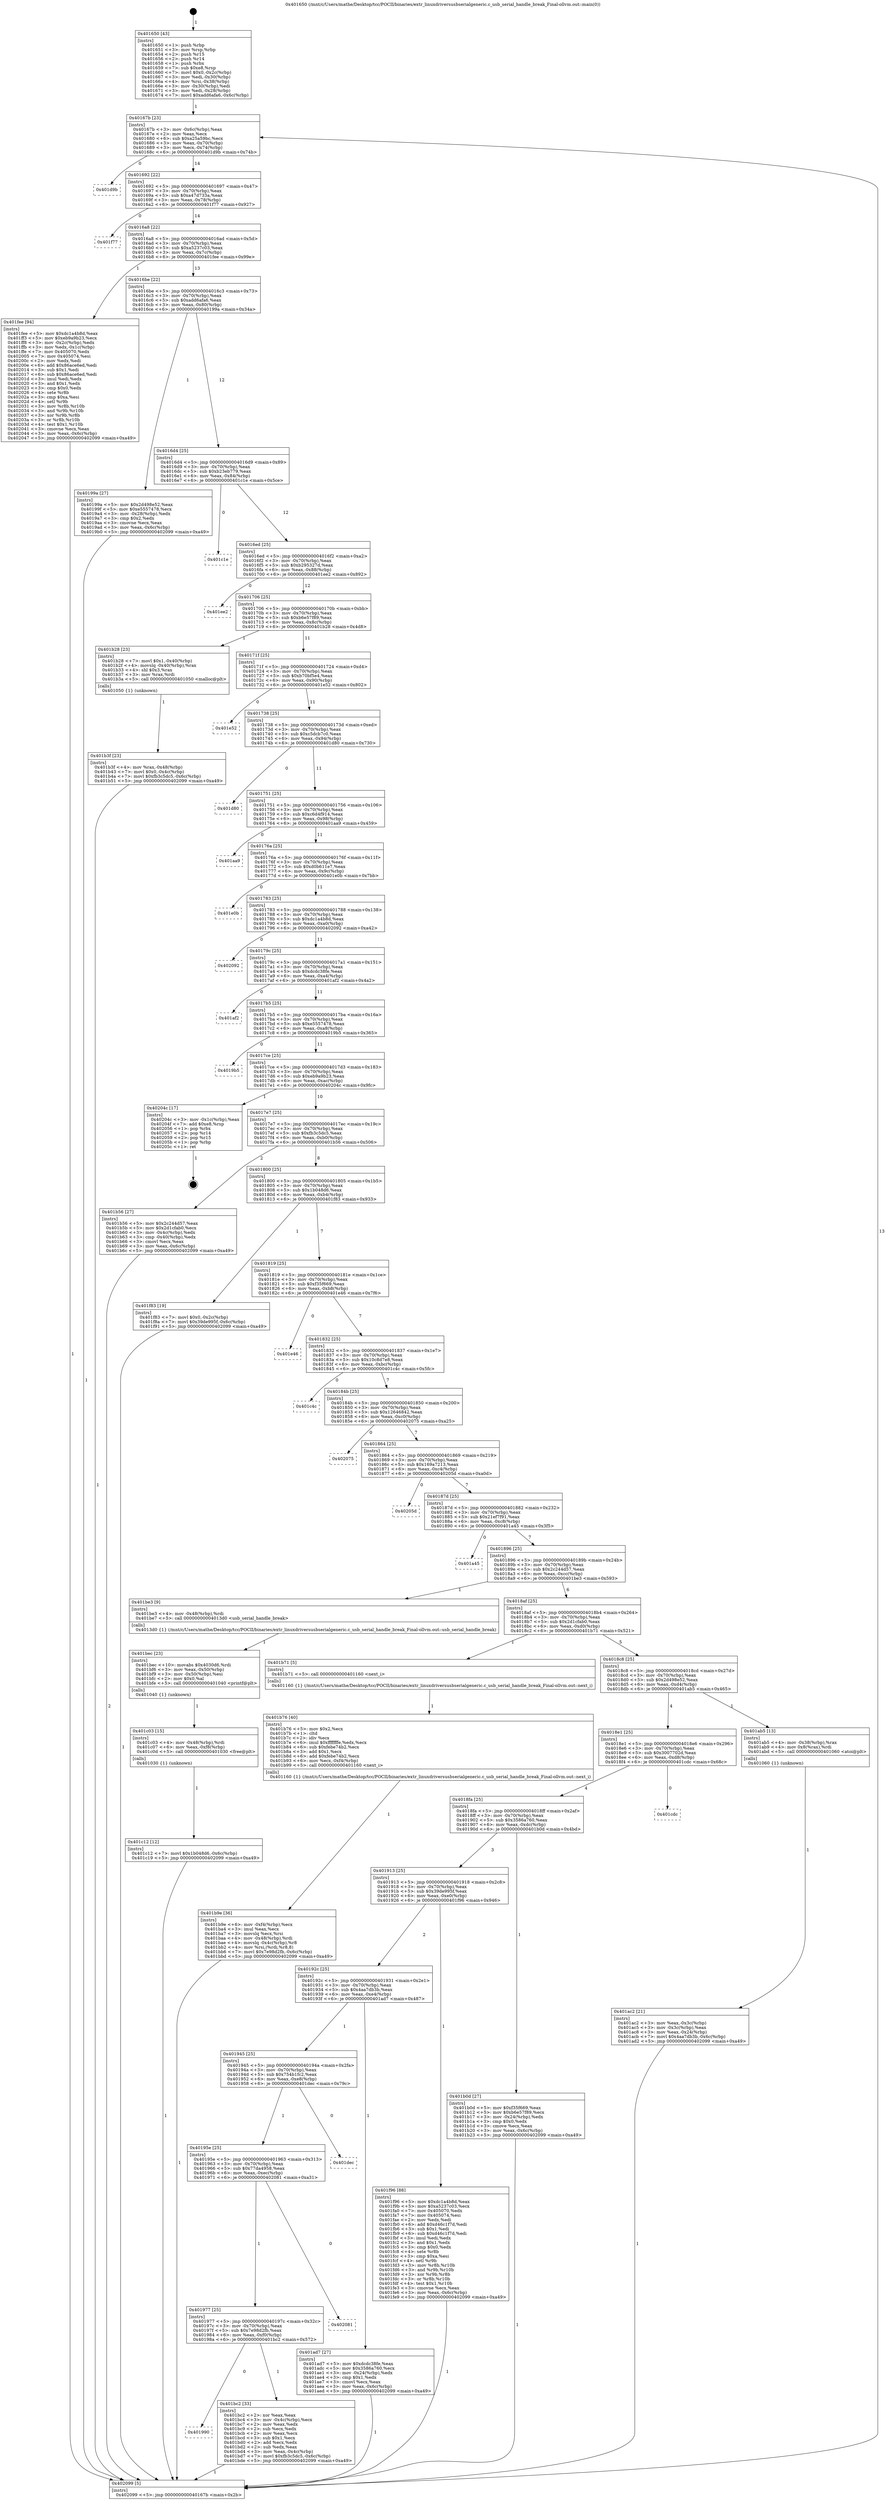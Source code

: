 digraph "0x401650" {
  label = "0x401650 (/mnt/c/Users/mathe/Desktop/tcc/POCII/binaries/extr_linuxdriversusbserialgeneric.c_usb_serial_handle_break_Final-ollvm.out::main(0))"
  labelloc = "t"
  node[shape=record]

  Entry [label="",width=0.3,height=0.3,shape=circle,fillcolor=black,style=filled]
  "0x40167b" [label="{
     0x40167b [23]\l
     | [instrs]\l
     &nbsp;&nbsp;0x40167b \<+3\>: mov -0x6c(%rbp),%eax\l
     &nbsp;&nbsp;0x40167e \<+2\>: mov %eax,%ecx\l
     &nbsp;&nbsp;0x401680 \<+6\>: sub $0xa25a59bc,%ecx\l
     &nbsp;&nbsp;0x401686 \<+3\>: mov %eax,-0x70(%rbp)\l
     &nbsp;&nbsp;0x401689 \<+3\>: mov %ecx,-0x74(%rbp)\l
     &nbsp;&nbsp;0x40168c \<+6\>: je 0000000000401d9b \<main+0x74b\>\l
  }"]
  "0x401d9b" [label="{
     0x401d9b\l
  }", style=dashed]
  "0x401692" [label="{
     0x401692 [22]\l
     | [instrs]\l
     &nbsp;&nbsp;0x401692 \<+5\>: jmp 0000000000401697 \<main+0x47\>\l
     &nbsp;&nbsp;0x401697 \<+3\>: mov -0x70(%rbp),%eax\l
     &nbsp;&nbsp;0x40169a \<+5\>: sub $0xa47d733a,%eax\l
     &nbsp;&nbsp;0x40169f \<+3\>: mov %eax,-0x78(%rbp)\l
     &nbsp;&nbsp;0x4016a2 \<+6\>: je 0000000000401f77 \<main+0x927\>\l
  }"]
  Exit [label="",width=0.3,height=0.3,shape=circle,fillcolor=black,style=filled,peripheries=2]
  "0x401f77" [label="{
     0x401f77\l
  }", style=dashed]
  "0x4016a8" [label="{
     0x4016a8 [22]\l
     | [instrs]\l
     &nbsp;&nbsp;0x4016a8 \<+5\>: jmp 00000000004016ad \<main+0x5d\>\l
     &nbsp;&nbsp;0x4016ad \<+3\>: mov -0x70(%rbp),%eax\l
     &nbsp;&nbsp;0x4016b0 \<+5\>: sub $0xa5237c03,%eax\l
     &nbsp;&nbsp;0x4016b5 \<+3\>: mov %eax,-0x7c(%rbp)\l
     &nbsp;&nbsp;0x4016b8 \<+6\>: je 0000000000401fee \<main+0x99e\>\l
  }"]
  "0x401c12" [label="{
     0x401c12 [12]\l
     | [instrs]\l
     &nbsp;&nbsp;0x401c12 \<+7\>: movl $0x1b048d6,-0x6c(%rbp)\l
     &nbsp;&nbsp;0x401c19 \<+5\>: jmp 0000000000402099 \<main+0xa49\>\l
  }"]
  "0x401fee" [label="{
     0x401fee [94]\l
     | [instrs]\l
     &nbsp;&nbsp;0x401fee \<+5\>: mov $0xdc1a4b8d,%eax\l
     &nbsp;&nbsp;0x401ff3 \<+5\>: mov $0xeb9a9b23,%ecx\l
     &nbsp;&nbsp;0x401ff8 \<+3\>: mov -0x2c(%rbp),%edx\l
     &nbsp;&nbsp;0x401ffb \<+3\>: mov %edx,-0x1c(%rbp)\l
     &nbsp;&nbsp;0x401ffe \<+7\>: mov 0x405070,%edx\l
     &nbsp;&nbsp;0x402005 \<+7\>: mov 0x405074,%esi\l
     &nbsp;&nbsp;0x40200c \<+2\>: mov %edx,%edi\l
     &nbsp;&nbsp;0x40200e \<+6\>: add $0x86ace6ed,%edi\l
     &nbsp;&nbsp;0x402014 \<+3\>: sub $0x1,%edi\l
     &nbsp;&nbsp;0x402017 \<+6\>: sub $0x86ace6ed,%edi\l
     &nbsp;&nbsp;0x40201d \<+3\>: imul %edi,%edx\l
     &nbsp;&nbsp;0x402020 \<+3\>: and $0x1,%edx\l
     &nbsp;&nbsp;0x402023 \<+3\>: cmp $0x0,%edx\l
     &nbsp;&nbsp;0x402026 \<+4\>: sete %r8b\l
     &nbsp;&nbsp;0x40202a \<+3\>: cmp $0xa,%esi\l
     &nbsp;&nbsp;0x40202d \<+4\>: setl %r9b\l
     &nbsp;&nbsp;0x402031 \<+3\>: mov %r8b,%r10b\l
     &nbsp;&nbsp;0x402034 \<+3\>: and %r9b,%r10b\l
     &nbsp;&nbsp;0x402037 \<+3\>: xor %r9b,%r8b\l
     &nbsp;&nbsp;0x40203a \<+3\>: or %r8b,%r10b\l
     &nbsp;&nbsp;0x40203d \<+4\>: test $0x1,%r10b\l
     &nbsp;&nbsp;0x402041 \<+3\>: cmovne %ecx,%eax\l
     &nbsp;&nbsp;0x402044 \<+3\>: mov %eax,-0x6c(%rbp)\l
     &nbsp;&nbsp;0x402047 \<+5\>: jmp 0000000000402099 \<main+0xa49\>\l
  }"]
  "0x4016be" [label="{
     0x4016be [22]\l
     | [instrs]\l
     &nbsp;&nbsp;0x4016be \<+5\>: jmp 00000000004016c3 \<main+0x73\>\l
     &nbsp;&nbsp;0x4016c3 \<+3\>: mov -0x70(%rbp),%eax\l
     &nbsp;&nbsp;0x4016c6 \<+5\>: sub $0xadd6afa6,%eax\l
     &nbsp;&nbsp;0x4016cb \<+3\>: mov %eax,-0x80(%rbp)\l
     &nbsp;&nbsp;0x4016ce \<+6\>: je 000000000040199a \<main+0x34a\>\l
  }"]
  "0x401c03" [label="{
     0x401c03 [15]\l
     | [instrs]\l
     &nbsp;&nbsp;0x401c03 \<+4\>: mov -0x48(%rbp),%rdi\l
     &nbsp;&nbsp;0x401c07 \<+6\>: mov %eax,-0xf8(%rbp)\l
     &nbsp;&nbsp;0x401c0d \<+5\>: call 0000000000401030 \<free@plt\>\l
     | [calls]\l
     &nbsp;&nbsp;0x401030 \{1\} (unknown)\l
  }"]
  "0x40199a" [label="{
     0x40199a [27]\l
     | [instrs]\l
     &nbsp;&nbsp;0x40199a \<+5\>: mov $0x2d498e52,%eax\l
     &nbsp;&nbsp;0x40199f \<+5\>: mov $0xe5557478,%ecx\l
     &nbsp;&nbsp;0x4019a4 \<+3\>: mov -0x28(%rbp),%edx\l
     &nbsp;&nbsp;0x4019a7 \<+3\>: cmp $0x2,%edx\l
     &nbsp;&nbsp;0x4019aa \<+3\>: cmovne %ecx,%eax\l
     &nbsp;&nbsp;0x4019ad \<+3\>: mov %eax,-0x6c(%rbp)\l
     &nbsp;&nbsp;0x4019b0 \<+5\>: jmp 0000000000402099 \<main+0xa49\>\l
  }"]
  "0x4016d4" [label="{
     0x4016d4 [25]\l
     | [instrs]\l
     &nbsp;&nbsp;0x4016d4 \<+5\>: jmp 00000000004016d9 \<main+0x89\>\l
     &nbsp;&nbsp;0x4016d9 \<+3\>: mov -0x70(%rbp),%eax\l
     &nbsp;&nbsp;0x4016dc \<+5\>: sub $0xb23eb779,%eax\l
     &nbsp;&nbsp;0x4016e1 \<+6\>: mov %eax,-0x84(%rbp)\l
     &nbsp;&nbsp;0x4016e7 \<+6\>: je 0000000000401c1e \<main+0x5ce\>\l
  }"]
  "0x402099" [label="{
     0x402099 [5]\l
     | [instrs]\l
     &nbsp;&nbsp;0x402099 \<+5\>: jmp 000000000040167b \<main+0x2b\>\l
  }"]
  "0x401650" [label="{
     0x401650 [43]\l
     | [instrs]\l
     &nbsp;&nbsp;0x401650 \<+1\>: push %rbp\l
     &nbsp;&nbsp;0x401651 \<+3\>: mov %rsp,%rbp\l
     &nbsp;&nbsp;0x401654 \<+2\>: push %r15\l
     &nbsp;&nbsp;0x401656 \<+2\>: push %r14\l
     &nbsp;&nbsp;0x401658 \<+1\>: push %rbx\l
     &nbsp;&nbsp;0x401659 \<+7\>: sub $0xe8,%rsp\l
     &nbsp;&nbsp;0x401660 \<+7\>: movl $0x0,-0x2c(%rbp)\l
     &nbsp;&nbsp;0x401667 \<+3\>: mov %edi,-0x30(%rbp)\l
     &nbsp;&nbsp;0x40166a \<+4\>: mov %rsi,-0x38(%rbp)\l
     &nbsp;&nbsp;0x40166e \<+3\>: mov -0x30(%rbp),%edi\l
     &nbsp;&nbsp;0x401671 \<+3\>: mov %edi,-0x28(%rbp)\l
     &nbsp;&nbsp;0x401674 \<+7\>: movl $0xadd6afa6,-0x6c(%rbp)\l
  }"]
  "0x401bec" [label="{
     0x401bec [23]\l
     | [instrs]\l
     &nbsp;&nbsp;0x401bec \<+10\>: movabs $0x4030d6,%rdi\l
     &nbsp;&nbsp;0x401bf6 \<+3\>: mov %eax,-0x50(%rbp)\l
     &nbsp;&nbsp;0x401bf9 \<+3\>: mov -0x50(%rbp),%esi\l
     &nbsp;&nbsp;0x401bfc \<+2\>: mov $0x0,%al\l
     &nbsp;&nbsp;0x401bfe \<+5\>: call 0000000000401040 \<printf@plt\>\l
     | [calls]\l
     &nbsp;&nbsp;0x401040 \{1\} (unknown)\l
  }"]
  "0x401c1e" [label="{
     0x401c1e\l
  }", style=dashed]
  "0x4016ed" [label="{
     0x4016ed [25]\l
     | [instrs]\l
     &nbsp;&nbsp;0x4016ed \<+5\>: jmp 00000000004016f2 \<main+0xa2\>\l
     &nbsp;&nbsp;0x4016f2 \<+3\>: mov -0x70(%rbp),%eax\l
     &nbsp;&nbsp;0x4016f5 \<+5\>: sub $0xb295327d,%eax\l
     &nbsp;&nbsp;0x4016fa \<+6\>: mov %eax,-0x88(%rbp)\l
     &nbsp;&nbsp;0x401700 \<+6\>: je 0000000000401ee2 \<main+0x892\>\l
  }"]
  "0x401990" [label="{
     0x401990\l
  }", style=dashed]
  "0x401ee2" [label="{
     0x401ee2\l
  }", style=dashed]
  "0x401706" [label="{
     0x401706 [25]\l
     | [instrs]\l
     &nbsp;&nbsp;0x401706 \<+5\>: jmp 000000000040170b \<main+0xbb\>\l
     &nbsp;&nbsp;0x40170b \<+3\>: mov -0x70(%rbp),%eax\l
     &nbsp;&nbsp;0x40170e \<+5\>: sub $0xb6e57f89,%eax\l
     &nbsp;&nbsp;0x401713 \<+6\>: mov %eax,-0x8c(%rbp)\l
     &nbsp;&nbsp;0x401719 \<+6\>: je 0000000000401b28 \<main+0x4d8\>\l
  }"]
  "0x401bc2" [label="{
     0x401bc2 [33]\l
     | [instrs]\l
     &nbsp;&nbsp;0x401bc2 \<+2\>: xor %eax,%eax\l
     &nbsp;&nbsp;0x401bc4 \<+3\>: mov -0x4c(%rbp),%ecx\l
     &nbsp;&nbsp;0x401bc7 \<+2\>: mov %eax,%edx\l
     &nbsp;&nbsp;0x401bc9 \<+2\>: sub %ecx,%edx\l
     &nbsp;&nbsp;0x401bcb \<+2\>: mov %eax,%ecx\l
     &nbsp;&nbsp;0x401bcd \<+3\>: sub $0x1,%ecx\l
     &nbsp;&nbsp;0x401bd0 \<+2\>: add %ecx,%edx\l
     &nbsp;&nbsp;0x401bd2 \<+2\>: sub %edx,%eax\l
     &nbsp;&nbsp;0x401bd4 \<+3\>: mov %eax,-0x4c(%rbp)\l
     &nbsp;&nbsp;0x401bd7 \<+7\>: movl $0xfb3c5dc5,-0x6c(%rbp)\l
     &nbsp;&nbsp;0x401bde \<+5\>: jmp 0000000000402099 \<main+0xa49\>\l
  }"]
  "0x401b28" [label="{
     0x401b28 [23]\l
     | [instrs]\l
     &nbsp;&nbsp;0x401b28 \<+7\>: movl $0x1,-0x40(%rbp)\l
     &nbsp;&nbsp;0x401b2f \<+4\>: movslq -0x40(%rbp),%rax\l
     &nbsp;&nbsp;0x401b33 \<+4\>: shl $0x3,%rax\l
     &nbsp;&nbsp;0x401b37 \<+3\>: mov %rax,%rdi\l
     &nbsp;&nbsp;0x401b3a \<+5\>: call 0000000000401050 \<malloc@plt\>\l
     | [calls]\l
     &nbsp;&nbsp;0x401050 \{1\} (unknown)\l
  }"]
  "0x40171f" [label="{
     0x40171f [25]\l
     | [instrs]\l
     &nbsp;&nbsp;0x40171f \<+5\>: jmp 0000000000401724 \<main+0xd4\>\l
     &nbsp;&nbsp;0x401724 \<+3\>: mov -0x70(%rbp),%eax\l
     &nbsp;&nbsp;0x401727 \<+5\>: sub $0xb70bf5e4,%eax\l
     &nbsp;&nbsp;0x40172c \<+6\>: mov %eax,-0x90(%rbp)\l
     &nbsp;&nbsp;0x401732 \<+6\>: je 0000000000401e52 \<main+0x802\>\l
  }"]
  "0x401977" [label="{
     0x401977 [25]\l
     | [instrs]\l
     &nbsp;&nbsp;0x401977 \<+5\>: jmp 000000000040197c \<main+0x32c\>\l
     &nbsp;&nbsp;0x40197c \<+3\>: mov -0x70(%rbp),%eax\l
     &nbsp;&nbsp;0x40197f \<+5\>: sub $0x7e98d2fb,%eax\l
     &nbsp;&nbsp;0x401984 \<+6\>: mov %eax,-0xf0(%rbp)\l
     &nbsp;&nbsp;0x40198a \<+6\>: je 0000000000401bc2 \<main+0x572\>\l
  }"]
  "0x401e52" [label="{
     0x401e52\l
  }", style=dashed]
  "0x401738" [label="{
     0x401738 [25]\l
     | [instrs]\l
     &nbsp;&nbsp;0x401738 \<+5\>: jmp 000000000040173d \<main+0xed\>\l
     &nbsp;&nbsp;0x40173d \<+3\>: mov -0x70(%rbp),%eax\l
     &nbsp;&nbsp;0x401740 \<+5\>: sub $0xc5dcb7c0,%eax\l
     &nbsp;&nbsp;0x401745 \<+6\>: mov %eax,-0x94(%rbp)\l
     &nbsp;&nbsp;0x40174b \<+6\>: je 0000000000401d80 \<main+0x730\>\l
  }"]
  "0x402081" [label="{
     0x402081\l
  }", style=dashed]
  "0x401d80" [label="{
     0x401d80\l
  }", style=dashed]
  "0x401751" [label="{
     0x401751 [25]\l
     | [instrs]\l
     &nbsp;&nbsp;0x401751 \<+5\>: jmp 0000000000401756 \<main+0x106\>\l
     &nbsp;&nbsp;0x401756 \<+3\>: mov -0x70(%rbp),%eax\l
     &nbsp;&nbsp;0x401759 \<+5\>: sub $0xc6d4f914,%eax\l
     &nbsp;&nbsp;0x40175e \<+6\>: mov %eax,-0x98(%rbp)\l
     &nbsp;&nbsp;0x401764 \<+6\>: je 0000000000401aa9 \<main+0x459\>\l
  }"]
  "0x40195e" [label="{
     0x40195e [25]\l
     | [instrs]\l
     &nbsp;&nbsp;0x40195e \<+5\>: jmp 0000000000401963 \<main+0x313\>\l
     &nbsp;&nbsp;0x401963 \<+3\>: mov -0x70(%rbp),%eax\l
     &nbsp;&nbsp;0x401966 \<+5\>: sub $0x77da4958,%eax\l
     &nbsp;&nbsp;0x40196b \<+6\>: mov %eax,-0xec(%rbp)\l
     &nbsp;&nbsp;0x401971 \<+6\>: je 0000000000402081 \<main+0xa31\>\l
  }"]
  "0x401aa9" [label="{
     0x401aa9\l
  }", style=dashed]
  "0x40176a" [label="{
     0x40176a [25]\l
     | [instrs]\l
     &nbsp;&nbsp;0x40176a \<+5\>: jmp 000000000040176f \<main+0x11f\>\l
     &nbsp;&nbsp;0x40176f \<+3\>: mov -0x70(%rbp),%eax\l
     &nbsp;&nbsp;0x401772 \<+5\>: sub $0xd0b611e7,%eax\l
     &nbsp;&nbsp;0x401777 \<+6\>: mov %eax,-0x9c(%rbp)\l
     &nbsp;&nbsp;0x40177d \<+6\>: je 0000000000401e0b \<main+0x7bb\>\l
  }"]
  "0x401dec" [label="{
     0x401dec\l
  }", style=dashed]
  "0x401e0b" [label="{
     0x401e0b\l
  }", style=dashed]
  "0x401783" [label="{
     0x401783 [25]\l
     | [instrs]\l
     &nbsp;&nbsp;0x401783 \<+5\>: jmp 0000000000401788 \<main+0x138\>\l
     &nbsp;&nbsp;0x401788 \<+3\>: mov -0x70(%rbp),%eax\l
     &nbsp;&nbsp;0x40178b \<+5\>: sub $0xdc1a4b8d,%eax\l
     &nbsp;&nbsp;0x401790 \<+6\>: mov %eax,-0xa0(%rbp)\l
     &nbsp;&nbsp;0x401796 \<+6\>: je 0000000000402092 \<main+0xa42\>\l
  }"]
  "0x401b9e" [label="{
     0x401b9e [36]\l
     | [instrs]\l
     &nbsp;&nbsp;0x401b9e \<+6\>: mov -0xf4(%rbp),%ecx\l
     &nbsp;&nbsp;0x401ba4 \<+3\>: imul %eax,%ecx\l
     &nbsp;&nbsp;0x401ba7 \<+3\>: movslq %ecx,%rsi\l
     &nbsp;&nbsp;0x401baa \<+4\>: mov -0x48(%rbp),%rdi\l
     &nbsp;&nbsp;0x401bae \<+4\>: movslq -0x4c(%rbp),%r8\l
     &nbsp;&nbsp;0x401bb2 \<+4\>: mov %rsi,(%rdi,%r8,8)\l
     &nbsp;&nbsp;0x401bb6 \<+7\>: movl $0x7e98d2fb,-0x6c(%rbp)\l
     &nbsp;&nbsp;0x401bbd \<+5\>: jmp 0000000000402099 \<main+0xa49\>\l
  }"]
  "0x402092" [label="{
     0x402092\l
  }", style=dashed]
  "0x40179c" [label="{
     0x40179c [25]\l
     | [instrs]\l
     &nbsp;&nbsp;0x40179c \<+5\>: jmp 00000000004017a1 \<main+0x151\>\l
     &nbsp;&nbsp;0x4017a1 \<+3\>: mov -0x70(%rbp),%eax\l
     &nbsp;&nbsp;0x4017a4 \<+5\>: sub $0xdcdc38fe,%eax\l
     &nbsp;&nbsp;0x4017a9 \<+6\>: mov %eax,-0xa4(%rbp)\l
     &nbsp;&nbsp;0x4017af \<+6\>: je 0000000000401af2 \<main+0x4a2\>\l
  }"]
  "0x401b76" [label="{
     0x401b76 [40]\l
     | [instrs]\l
     &nbsp;&nbsp;0x401b76 \<+5\>: mov $0x2,%ecx\l
     &nbsp;&nbsp;0x401b7b \<+1\>: cltd\l
     &nbsp;&nbsp;0x401b7c \<+2\>: idiv %ecx\l
     &nbsp;&nbsp;0x401b7e \<+6\>: imul $0xfffffffe,%edx,%ecx\l
     &nbsp;&nbsp;0x401b84 \<+6\>: sub $0xfebe74b2,%ecx\l
     &nbsp;&nbsp;0x401b8a \<+3\>: add $0x1,%ecx\l
     &nbsp;&nbsp;0x401b8d \<+6\>: add $0xfebe74b2,%ecx\l
     &nbsp;&nbsp;0x401b93 \<+6\>: mov %ecx,-0xf4(%rbp)\l
     &nbsp;&nbsp;0x401b99 \<+5\>: call 0000000000401160 \<next_i\>\l
     | [calls]\l
     &nbsp;&nbsp;0x401160 \{1\} (/mnt/c/Users/mathe/Desktop/tcc/POCII/binaries/extr_linuxdriversusbserialgeneric.c_usb_serial_handle_break_Final-ollvm.out::next_i)\l
  }"]
  "0x401af2" [label="{
     0x401af2\l
  }", style=dashed]
  "0x4017b5" [label="{
     0x4017b5 [25]\l
     | [instrs]\l
     &nbsp;&nbsp;0x4017b5 \<+5\>: jmp 00000000004017ba \<main+0x16a\>\l
     &nbsp;&nbsp;0x4017ba \<+3\>: mov -0x70(%rbp),%eax\l
     &nbsp;&nbsp;0x4017bd \<+5\>: sub $0xe5557478,%eax\l
     &nbsp;&nbsp;0x4017c2 \<+6\>: mov %eax,-0xa8(%rbp)\l
     &nbsp;&nbsp;0x4017c8 \<+6\>: je 00000000004019b5 \<main+0x365\>\l
  }"]
  "0x401b3f" [label="{
     0x401b3f [23]\l
     | [instrs]\l
     &nbsp;&nbsp;0x401b3f \<+4\>: mov %rax,-0x48(%rbp)\l
     &nbsp;&nbsp;0x401b43 \<+7\>: movl $0x0,-0x4c(%rbp)\l
     &nbsp;&nbsp;0x401b4a \<+7\>: movl $0xfb3c5dc5,-0x6c(%rbp)\l
     &nbsp;&nbsp;0x401b51 \<+5\>: jmp 0000000000402099 \<main+0xa49\>\l
  }"]
  "0x4019b5" [label="{
     0x4019b5\l
  }", style=dashed]
  "0x4017ce" [label="{
     0x4017ce [25]\l
     | [instrs]\l
     &nbsp;&nbsp;0x4017ce \<+5\>: jmp 00000000004017d3 \<main+0x183\>\l
     &nbsp;&nbsp;0x4017d3 \<+3\>: mov -0x70(%rbp),%eax\l
     &nbsp;&nbsp;0x4017d6 \<+5\>: sub $0xeb9a9b23,%eax\l
     &nbsp;&nbsp;0x4017db \<+6\>: mov %eax,-0xac(%rbp)\l
     &nbsp;&nbsp;0x4017e1 \<+6\>: je 000000000040204c \<main+0x9fc\>\l
  }"]
  "0x401945" [label="{
     0x401945 [25]\l
     | [instrs]\l
     &nbsp;&nbsp;0x401945 \<+5\>: jmp 000000000040194a \<main+0x2fa\>\l
     &nbsp;&nbsp;0x40194a \<+3\>: mov -0x70(%rbp),%eax\l
     &nbsp;&nbsp;0x40194d \<+5\>: sub $0x754b1fc2,%eax\l
     &nbsp;&nbsp;0x401952 \<+6\>: mov %eax,-0xe8(%rbp)\l
     &nbsp;&nbsp;0x401958 \<+6\>: je 0000000000401dec \<main+0x79c\>\l
  }"]
  "0x40204c" [label="{
     0x40204c [17]\l
     | [instrs]\l
     &nbsp;&nbsp;0x40204c \<+3\>: mov -0x1c(%rbp),%eax\l
     &nbsp;&nbsp;0x40204f \<+7\>: add $0xe8,%rsp\l
     &nbsp;&nbsp;0x402056 \<+1\>: pop %rbx\l
     &nbsp;&nbsp;0x402057 \<+2\>: pop %r14\l
     &nbsp;&nbsp;0x402059 \<+2\>: pop %r15\l
     &nbsp;&nbsp;0x40205b \<+1\>: pop %rbp\l
     &nbsp;&nbsp;0x40205c \<+1\>: ret\l
  }"]
  "0x4017e7" [label="{
     0x4017e7 [25]\l
     | [instrs]\l
     &nbsp;&nbsp;0x4017e7 \<+5\>: jmp 00000000004017ec \<main+0x19c\>\l
     &nbsp;&nbsp;0x4017ec \<+3\>: mov -0x70(%rbp),%eax\l
     &nbsp;&nbsp;0x4017ef \<+5\>: sub $0xfb3c5dc5,%eax\l
     &nbsp;&nbsp;0x4017f4 \<+6\>: mov %eax,-0xb0(%rbp)\l
     &nbsp;&nbsp;0x4017fa \<+6\>: je 0000000000401b56 \<main+0x506\>\l
  }"]
  "0x401ad7" [label="{
     0x401ad7 [27]\l
     | [instrs]\l
     &nbsp;&nbsp;0x401ad7 \<+5\>: mov $0xdcdc38fe,%eax\l
     &nbsp;&nbsp;0x401adc \<+5\>: mov $0x3586a760,%ecx\l
     &nbsp;&nbsp;0x401ae1 \<+3\>: mov -0x24(%rbp),%edx\l
     &nbsp;&nbsp;0x401ae4 \<+3\>: cmp $0x1,%edx\l
     &nbsp;&nbsp;0x401ae7 \<+3\>: cmovl %ecx,%eax\l
     &nbsp;&nbsp;0x401aea \<+3\>: mov %eax,-0x6c(%rbp)\l
     &nbsp;&nbsp;0x401aed \<+5\>: jmp 0000000000402099 \<main+0xa49\>\l
  }"]
  "0x401b56" [label="{
     0x401b56 [27]\l
     | [instrs]\l
     &nbsp;&nbsp;0x401b56 \<+5\>: mov $0x2c244d57,%eax\l
     &nbsp;&nbsp;0x401b5b \<+5\>: mov $0x2d1cfab0,%ecx\l
     &nbsp;&nbsp;0x401b60 \<+3\>: mov -0x4c(%rbp),%edx\l
     &nbsp;&nbsp;0x401b63 \<+3\>: cmp -0x40(%rbp),%edx\l
     &nbsp;&nbsp;0x401b66 \<+3\>: cmovl %ecx,%eax\l
     &nbsp;&nbsp;0x401b69 \<+3\>: mov %eax,-0x6c(%rbp)\l
     &nbsp;&nbsp;0x401b6c \<+5\>: jmp 0000000000402099 \<main+0xa49\>\l
  }"]
  "0x401800" [label="{
     0x401800 [25]\l
     | [instrs]\l
     &nbsp;&nbsp;0x401800 \<+5\>: jmp 0000000000401805 \<main+0x1b5\>\l
     &nbsp;&nbsp;0x401805 \<+3\>: mov -0x70(%rbp),%eax\l
     &nbsp;&nbsp;0x401808 \<+5\>: sub $0x1b048d6,%eax\l
     &nbsp;&nbsp;0x40180d \<+6\>: mov %eax,-0xb4(%rbp)\l
     &nbsp;&nbsp;0x401813 \<+6\>: je 0000000000401f83 \<main+0x933\>\l
  }"]
  "0x40192c" [label="{
     0x40192c [25]\l
     | [instrs]\l
     &nbsp;&nbsp;0x40192c \<+5\>: jmp 0000000000401931 \<main+0x2e1\>\l
     &nbsp;&nbsp;0x401931 \<+3\>: mov -0x70(%rbp),%eax\l
     &nbsp;&nbsp;0x401934 \<+5\>: sub $0x4aa7db3b,%eax\l
     &nbsp;&nbsp;0x401939 \<+6\>: mov %eax,-0xe4(%rbp)\l
     &nbsp;&nbsp;0x40193f \<+6\>: je 0000000000401ad7 \<main+0x487\>\l
  }"]
  "0x401f83" [label="{
     0x401f83 [19]\l
     | [instrs]\l
     &nbsp;&nbsp;0x401f83 \<+7\>: movl $0x0,-0x2c(%rbp)\l
     &nbsp;&nbsp;0x401f8a \<+7\>: movl $0x39de995f,-0x6c(%rbp)\l
     &nbsp;&nbsp;0x401f91 \<+5\>: jmp 0000000000402099 \<main+0xa49\>\l
  }"]
  "0x401819" [label="{
     0x401819 [25]\l
     | [instrs]\l
     &nbsp;&nbsp;0x401819 \<+5\>: jmp 000000000040181e \<main+0x1ce\>\l
     &nbsp;&nbsp;0x40181e \<+3\>: mov -0x70(%rbp),%eax\l
     &nbsp;&nbsp;0x401821 \<+5\>: sub $0xf35f669,%eax\l
     &nbsp;&nbsp;0x401826 \<+6\>: mov %eax,-0xb8(%rbp)\l
     &nbsp;&nbsp;0x40182c \<+6\>: je 0000000000401e46 \<main+0x7f6\>\l
  }"]
  "0x401f96" [label="{
     0x401f96 [88]\l
     | [instrs]\l
     &nbsp;&nbsp;0x401f96 \<+5\>: mov $0xdc1a4b8d,%eax\l
     &nbsp;&nbsp;0x401f9b \<+5\>: mov $0xa5237c03,%ecx\l
     &nbsp;&nbsp;0x401fa0 \<+7\>: mov 0x405070,%edx\l
     &nbsp;&nbsp;0x401fa7 \<+7\>: mov 0x405074,%esi\l
     &nbsp;&nbsp;0x401fae \<+2\>: mov %edx,%edi\l
     &nbsp;&nbsp;0x401fb0 \<+6\>: add $0xd46c1f7d,%edi\l
     &nbsp;&nbsp;0x401fb6 \<+3\>: sub $0x1,%edi\l
     &nbsp;&nbsp;0x401fb9 \<+6\>: sub $0xd46c1f7d,%edi\l
     &nbsp;&nbsp;0x401fbf \<+3\>: imul %edi,%edx\l
     &nbsp;&nbsp;0x401fc2 \<+3\>: and $0x1,%edx\l
     &nbsp;&nbsp;0x401fc5 \<+3\>: cmp $0x0,%edx\l
     &nbsp;&nbsp;0x401fc8 \<+4\>: sete %r8b\l
     &nbsp;&nbsp;0x401fcc \<+3\>: cmp $0xa,%esi\l
     &nbsp;&nbsp;0x401fcf \<+4\>: setl %r9b\l
     &nbsp;&nbsp;0x401fd3 \<+3\>: mov %r8b,%r10b\l
     &nbsp;&nbsp;0x401fd6 \<+3\>: and %r9b,%r10b\l
     &nbsp;&nbsp;0x401fd9 \<+3\>: xor %r9b,%r8b\l
     &nbsp;&nbsp;0x401fdc \<+3\>: or %r8b,%r10b\l
     &nbsp;&nbsp;0x401fdf \<+4\>: test $0x1,%r10b\l
     &nbsp;&nbsp;0x401fe3 \<+3\>: cmovne %ecx,%eax\l
     &nbsp;&nbsp;0x401fe6 \<+3\>: mov %eax,-0x6c(%rbp)\l
     &nbsp;&nbsp;0x401fe9 \<+5\>: jmp 0000000000402099 \<main+0xa49\>\l
  }"]
  "0x401e46" [label="{
     0x401e46\l
  }", style=dashed]
  "0x401832" [label="{
     0x401832 [25]\l
     | [instrs]\l
     &nbsp;&nbsp;0x401832 \<+5\>: jmp 0000000000401837 \<main+0x1e7\>\l
     &nbsp;&nbsp;0x401837 \<+3\>: mov -0x70(%rbp),%eax\l
     &nbsp;&nbsp;0x40183a \<+5\>: sub $0x10c8d7e8,%eax\l
     &nbsp;&nbsp;0x40183f \<+6\>: mov %eax,-0xbc(%rbp)\l
     &nbsp;&nbsp;0x401845 \<+6\>: je 0000000000401c4c \<main+0x5fc\>\l
  }"]
  "0x401913" [label="{
     0x401913 [25]\l
     | [instrs]\l
     &nbsp;&nbsp;0x401913 \<+5\>: jmp 0000000000401918 \<main+0x2c8\>\l
     &nbsp;&nbsp;0x401918 \<+3\>: mov -0x70(%rbp),%eax\l
     &nbsp;&nbsp;0x40191b \<+5\>: sub $0x39de995f,%eax\l
     &nbsp;&nbsp;0x401920 \<+6\>: mov %eax,-0xe0(%rbp)\l
     &nbsp;&nbsp;0x401926 \<+6\>: je 0000000000401f96 \<main+0x946\>\l
  }"]
  "0x401c4c" [label="{
     0x401c4c\l
  }", style=dashed]
  "0x40184b" [label="{
     0x40184b [25]\l
     | [instrs]\l
     &nbsp;&nbsp;0x40184b \<+5\>: jmp 0000000000401850 \<main+0x200\>\l
     &nbsp;&nbsp;0x401850 \<+3\>: mov -0x70(%rbp),%eax\l
     &nbsp;&nbsp;0x401853 \<+5\>: sub $0x12646842,%eax\l
     &nbsp;&nbsp;0x401858 \<+6\>: mov %eax,-0xc0(%rbp)\l
     &nbsp;&nbsp;0x40185e \<+6\>: je 0000000000402075 \<main+0xa25\>\l
  }"]
  "0x401b0d" [label="{
     0x401b0d [27]\l
     | [instrs]\l
     &nbsp;&nbsp;0x401b0d \<+5\>: mov $0xf35f669,%eax\l
     &nbsp;&nbsp;0x401b12 \<+5\>: mov $0xb6e57f89,%ecx\l
     &nbsp;&nbsp;0x401b17 \<+3\>: mov -0x24(%rbp),%edx\l
     &nbsp;&nbsp;0x401b1a \<+3\>: cmp $0x0,%edx\l
     &nbsp;&nbsp;0x401b1d \<+3\>: cmove %ecx,%eax\l
     &nbsp;&nbsp;0x401b20 \<+3\>: mov %eax,-0x6c(%rbp)\l
     &nbsp;&nbsp;0x401b23 \<+5\>: jmp 0000000000402099 \<main+0xa49\>\l
  }"]
  "0x402075" [label="{
     0x402075\l
  }", style=dashed]
  "0x401864" [label="{
     0x401864 [25]\l
     | [instrs]\l
     &nbsp;&nbsp;0x401864 \<+5\>: jmp 0000000000401869 \<main+0x219\>\l
     &nbsp;&nbsp;0x401869 \<+3\>: mov -0x70(%rbp),%eax\l
     &nbsp;&nbsp;0x40186c \<+5\>: sub $0x169a7213,%eax\l
     &nbsp;&nbsp;0x401871 \<+6\>: mov %eax,-0xc4(%rbp)\l
     &nbsp;&nbsp;0x401877 \<+6\>: je 000000000040205d \<main+0xa0d\>\l
  }"]
  "0x4018fa" [label="{
     0x4018fa [25]\l
     | [instrs]\l
     &nbsp;&nbsp;0x4018fa \<+5\>: jmp 00000000004018ff \<main+0x2af\>\l
     &nbsp;&nbsp;0x4018ff \<+3\>: mov -0x70(%rbp),%eax\l
     &nbsp;&nbsp;0x401902 \<+5\>: sub $0x3586a760,%eax\l
     &nbsp;&nbsp;0x401907 \<+6\>: mov %eax,-0xdc(%rbp)\l
     &nbsp;&nbsp;0x40190d \<+6\>: je 0000000000401b0d \<main+0x4bd\>\l
  }"]
  "0x40205d" [label="{
     0x40205d\l
  }", style=dashed]
  "0x40187d" [label="{
     0x40187d [25]\l
     | [instrs]\l
     &nbsp;&nbsp;0x40187d \<+5\>: jmp 0000000000401882 \<main+0x232\>\l
     &nbsp;&nbsp;0x401882 \<+3\>: mov -0x70(%rbp),%eax\l
     &nbsp;&nbsp;0x401885 \<+5\>: sub $0x21ef7f91,%eax\l
     &nbsp;&nbsp;0x40188a \<+6\>: mov %eax,-0xc8(%rbp)\l
     &nbsp;&nbsp;0x401890 \<+6\>: je 0000000000401a45 \<main+0x3f5\>\l
  }"]
  "0x401cdc" [label="{
     0x401cdc\l
  }", style=dashed]
  "0x401a45" [label="{
     0x401a45\l
  }", style=dashed]
  "0x401896" [label="{
     0x401896 [25]\l
     | [instrs]\l
     &nbsp;&nbsp;0x401896 \<+5\>: jmp 000000000040189b \<main+0x24b\>\l
     &nbsp;&nbsp;0x40189b \<+3\>: mov -0x70(%rbp),%eax\l
     &nbsp;&nbsp;0x40189e \<+5\>: sub $0x2c244d57,%eax\l
     &nbsp;&nbsp;0x4018a3 \<+6\>: mov %eax,-0xcc(%rbp)\l
     &nbsp;&nbsp;0x4018a9 \<+6\>: je 0000000000401be3 \<main+0x593\>\l
  }"]
  "0x401ac2" [label="{
     0x401ac2 [21]\l
     | [instrs]\l
     &nbsp;&nbsp;0x401ac2 \<+3\>: mov %eax,-0x3c(%rbp)\l
     &nbsp;&nbsp;0x401ac5 \<+3\>: mov -0x3c(%rbp),%eax\l
     &nbsp;&nbsp;0x401ac8 \<+3\>: mov %eax,-0x24(%rbp)\l
     &nbsp;&nbsp;0x401acb \<+7\>: movl $0x4aa7db3b,-0x6c(%rbp)\l
     &nbsp;&nbsp;0x401ad2 \<+5\>: jmp 0000000000402099 \<main+0xa49\>\l
  }"]
  "0x401be3" [label="{
     0x401be3 [9]\l
     | [instrs]\l
     &nbsp;&nbsp;0x401be3 \<+4\>: mov -0x48(%rbp),%rdi\l
     &nbsp;&nbsp;0x401be7 \<+5\>: call 00000000004013d0 \<usb_serial_handle_break\>\l
     | [calls]\l
     &nbsp;&nbsp;0x4013d0 \{1\} (/mnt/c/Users/mathe/Desktop/tcc/POCII/binaries/extr_linuxdriversusbserialgeneric.c_usb_serial_handle_break_Final-ollvm.out::usb_serial_handle_break)\l
  }"]
  "0x4018af" [label="{
     0x4018af [25]\l
     | [instrs]\l
     &nbsp;&nbsp;0x4018af \<+5\>: jmp 00000000004018b4 \<main+0x264\>\l
     &nbsp;&nbsp;0x4018b4 \<+3\>: mov -0x70(%rbp),%eax\l
     &nbsp;&nbsp;0x4018b7 \<+5\>: sub $0x2d1cfab0,%eax\l
     &nbsp;&nbsp;0x4018bc \<+6\>: mov %eax,-0xd0(%rbp)\l
     &nbsp;&nbsp;0x4018c2 \<+6\>: je 0000000000401b71 \<main+0x521\>\l
  }"]
  "0x4018e1" [label="{
     0x4018e1 [25]\l
     | [instrs]\l
     &nbsp;&nbsp;0x4018e1 \<+5\>: jmp 00000000004018e6 \<main+0x296\>\l
     &nbsp;&nbsp;0x4018e6 \<+3\>: mov -0x70(%rbp),%eax\l
     &nbsp;&nbsp;0x4018e9 \<+5\>: sub $0x3007702d,%eax\l
     &nbsp;&nbsp;0x4018ee \<+6\>: mov %eax,-0xd8(%rbp)\l
     &nbsp;&nbsp;0x4018f4 \<+6\>: je 0000000000401cdc \<main+0x68c\>\l
  }"]
  "0x401b71" [label="{
     0x401b71 [5]\l
     | [instrs]\l
     &nbsp;&nbsp;0x401b71 \<+5\>: call 0000000000401160 \<next_i\>\l
     | [calls]\l
     &nbsp;&nbsp;0x401160 \{1\} (/mnt/c/Users/mathe/Desktop/tcc/POCII/binaries/extr_linuxdriversusbserialgeneric.c_usb_serial_handle_break_Final-ollvm.out::next_i)\l
  }"]
  "0x4018c8" [label="{
     0x4018c8 [25]\l
     | [instrs]\l
     &nbsp;&nbsp;0x4018c8 \<+5\>: jmp 00000000004018cd \<main+0x27d\>\l
     &nbsp;&nbsp;0x4018cd \<+3\>: mov -0x70(%rbp),%eax\l
     &nbsp;&nbsp;0x4018d0 \<+5\>: sub $0x2d498e52,%eax\l
     &nbsp;&nbsp;0x4018d5 \<+6\>: mov %eax,-0xd4(%rbp)\l
     &nbsp;&nbsp;0x4018db \<+6\>: je 0000000000401ab5 \<main+0x465\>\l
  }"]
  "0x401ab5" [label="{
     0x401ab5 [13]\l
     | [instrs]\l
     &nbsp;&nbsp;0x401ab5 \<+4\>: mov -0x38(%rbp),%rax\l
     &nbsp;&nbsp;0x401ab9 \<+4\>: mov 0x8(%rax),%rdi\l
     &nbsp;&nbsp;0x401abd \<+5\>: call 0000000000401060 \<atoi@plt\>\l
     | [calls]\l
     &nbsp;&nbsp;0x401060 \{1\} (unknown)\l
  }"]
  Entry -> "0x401650" [label=" 1"]
  "0x40167b" -> "0x401d9b" [label=" 0"]
  "0x40167b" -> "0x401692" [label=" 14"]
  "0x40204c" -> Exit [label=" 1"]
  "0x401692" -> "0x401f77" [label=" 0"]
  "0x401692" -> "0x4016a8" [label=" 14"]
  "0x401fee" -> "0x402099" [label=" 1"]
  "0x4016a8" -> "0x401fee" [label=" 1"]
  "0x4016a8" -> "0x4016be" [label=" 13"]
  "0x401f96" -> "0x402099" [label=" 1"]
  "0x4016be" -> "0x40199a" [label=" 1"]
  "0x4016be" -> "0x4016d4" [label=" 12"]
  "0x40199a" -> "0x402099" [label=" 1"]
  "0x401650" -> "0x40167b" [label=" 1"]
  "0x402099" -> "0x40167b" [label=" 13"]
  "0x401f83" -> "0x402099" [label=" 1"]
  "0x4016d4" -> "0x401c1e" [label=" 0"]
  "0x4016d4" -> "0x4016ed" [label=" 12"]
  "0x401c12" -> "0x402099" [label=" 1"]
  "0x4016ed" -> "0x401ee2" [label=" 0"]
  "0x4016ed" -> "0x401706" [label=" 12"]
  "0x401c03" -> "0x401c12" [label=" 1"]
  "0x401706" -> "0x401b28" [label=" 1"]
  "0x401706" -> "0x40171f" [label=" 11"]
  "0x401bec" -> "0x401c03" [label=" 1"]
  "0x40171f" -> "0x401e52" [label=" 0"]
  "0x40171f" -> "0x401738" [label=" 11"]
  "0x401bc2" -> "0x402099" [label=" 1"]
  "0x401738" -> "0x401d80" [label=" 0"]
  "0x401738" -> "0x401751" [label=" 11"]
  "0x401977" -> "0x401990" [label=" 0"]
  "0x401751" -> "0x401aa9" [label=" 0"]
  "0x401751" -> "0x40176a" [label=" 11"]
  "0x401be3" -> "0x401bec" [label=" 1"]
  "0x40176a" -> "0x401e0b" [label=" 0"]
  "0x40176a" -> "0x401783" [label=" 11"]
  "0x40195e" -> "0x401977" [label=" 1"]
  "0x401783" -> "0x402092" [label=" 0"]
  "0x401783" -> "0x40179c" [label=" 11"]
  "0x401977" -> "0x401bc2" [label=" 1"]
  "0x40179c" -> "0x401af2" [label=" 0"]
  "0x40179c" -> "0x4017b5" [label=" 11"]
  "0x401945" -> "0x40195e" [label=" 1"]
  "0x4017b5" -> "0x4019b5" [label=" 0"]
  "0x4017b5" -> "0x4017ce" [label=" 11"]
  "0x401945" -> "0x401dec" [label=" 0"]
  "0x4017ce" -> "0x40204c" [label=" 1"]
  "0x4017ce" -> "0x4017e7" [label=" 10"]
  "0x40195e" -> "0x402081" [label=" 0"]
  "0x4017e7" -> "0x401b56" [label=" 2"]
  "0x4017e7" -> "0x401800" [label=" 8"]
  "0x401b9e" -> "0x402099" [label=" 1"]
  "0x401800" -> "0x401f83" [label=" 1"]
  "0x401800" -> "0x401819" [label=" 7"]
  "0x401b71" -> "0x401b76" [label=" 1"]
  "0x401819" -> "0x401e46" [label=" 0"]
  "0x401819" -> "0x401832" [label=" 7"]
  "0x401b56" -> "0x402099" [label=" 2"]
  "0x401832" -> "0x401c4c" [label=" 0"]
  "0x401832" -> "0x40184b" [label=" 7"]
  "0x401b28" -> "0x401b3f" [label=" 1"]
  "0x40184b" -> "0x402075" [label=" 0"]
  "0x40184b" -> "0x401864" [label=" 7"]
  "0x401b0d" -> "0x402099" [label=" 1"]
  "0x401864" -> "0x40205d" [label=" 0"]
  "0x401864" -> "0x40187d" [label=" 7"]
  "0x40192c" -> "0x401945" [label=" 1"]
  "0x40187d" -> "0x401a45" [label=" 0"]
  "0x40187d" -> "0x401896" [label=" 7"]
  "0x40192c" -> "0x401ad7" [label=" 1"]
  "0x401896" -> "0x401be3" [label=" 1"]
  "0x401896" -> "0x4018af" [label=" 6"]
  "0x401913" -> "0x40192c" [label=" 2"]
  "0x4018af" -> "0x401b71" [label=" 1"]
  "0x4018af" -> "0x4018c8" [label=" 5"]
  "0x401913" -> "0x401f96" [label=" 1"]
  "0x4018c8" -> "0x401ab5" [label=" 1"]
  "0x4018c8" -> "0x4018e1" [label=" 4"]
  "0x401ab5" -> "0x401ac2" [label=" 1"]
  "0x401ac2" -> "0x402099" [label=" 1"]
  "0x401b76" -> "0x401b9e" [label=" 1"]
  "0x4018e1" -> "0x401cdc" [label=" 0"]
  "0x4018e1" -> "0x4018fa" [label=" 4"]
  "0x401ad7" -> "0x402099" [label=" 1"]
  "0x4018fa" -> "0x401b0d" [label=" 1"]
  "0x4018fa" -> "0x401913" [label=" 3"]
  "0x401b3f" -> "0x402099" [label=" 1"]
}
